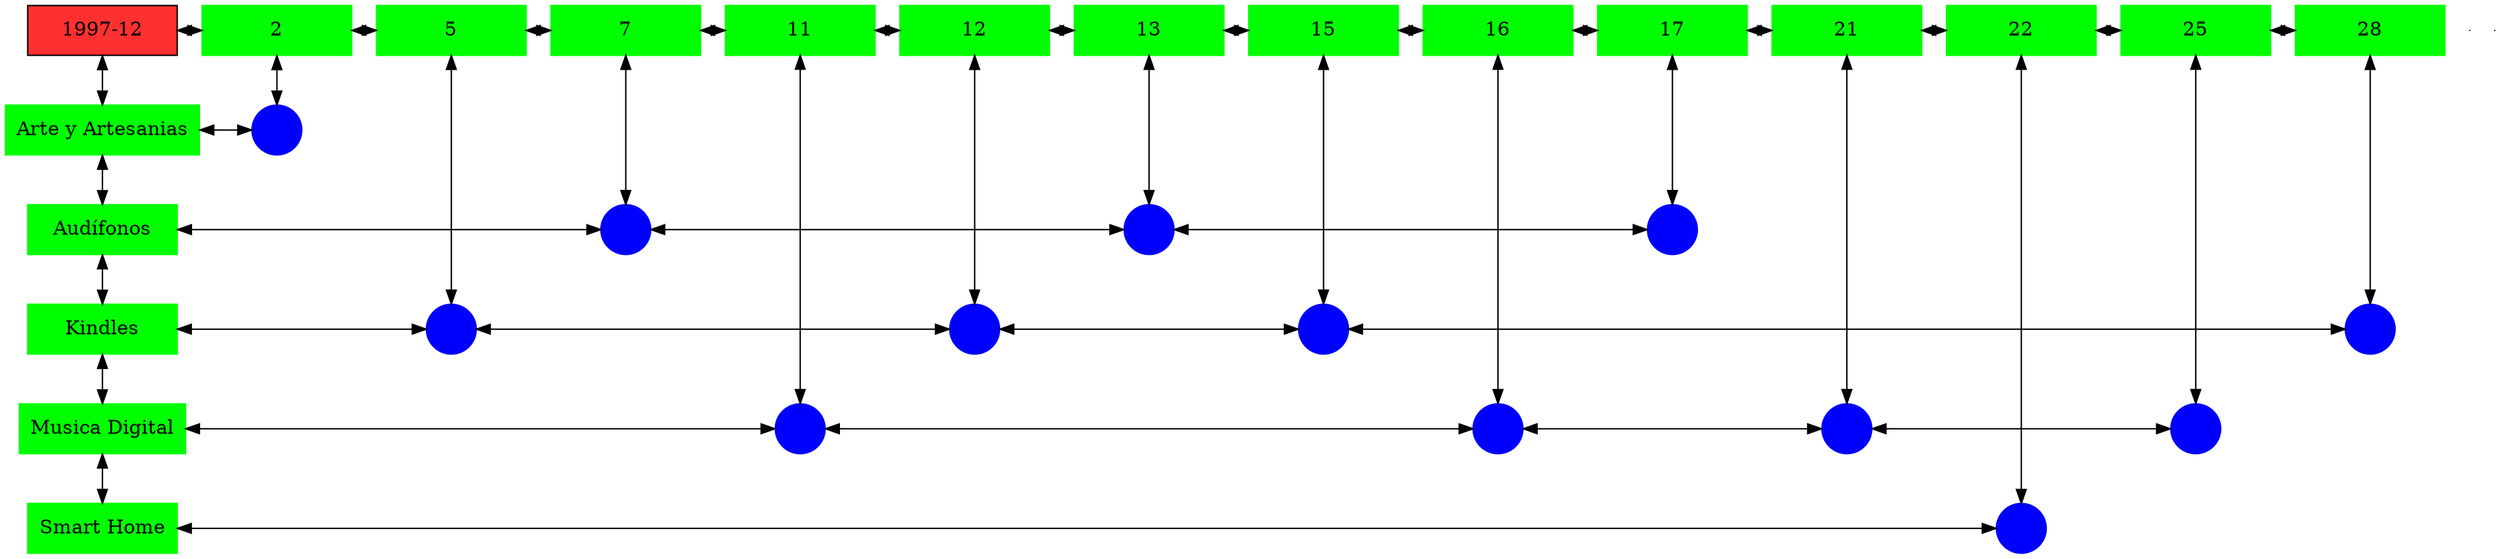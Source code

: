 digraph G{
node[shape="box"];
nodeMt[ label = "1997-12", width = 1.5, style = filled, fillcolor = firebrick1, group = 1 ];
e0[ shape = point, width = 0 ];
e1[ shape = point, width = 0 ];
node0xc0020f2be0[label="2",color=green,style =filled,width = 1.5 group=2];
nodeMt->node0xc0020f2be0[dir="both"];
{rank=same;nodeMt;node0xc0020f2be0;}
node0xc0022f6c80[label="5",color=green,style =filled,width = 1.5 group=5];
node0xc0020f2be0->node0xc0022f6c80[dir="both"];
{rank=same;node0xc0020f2be0;node0xc0022f6c80;}
node0xc0022bcaf0[label="7",color=green,style =filled,width = 1.5 group=7];
node0xc0022f6c80->node0xc0022bcaf0[dir="both"];
{rank=same;node0xc0022f6c80;node0xc0022bcaf0;}
node0xc001fdef00[label="11",color=green,style =filled,width = 1.5 group=11];
node0xc0022bcaf0->node0xc001fdef00[dir="both"];
{rank=same;node0xc0022bcaf0;node0xc001fdef00;}
node0xc0022739f0[label="12",color=green,style =filled,width = 1.5 group=12];
node0xc001fdef00->node0xc0022739f0[dir="both"];
{rank=same;node0xc001fdef00;node0xc0022739f0;}
node0xc00207ecd0[label="13",color=green,style =filled,width = 1.5 group=13];
node0xc0022739f0->node0xc00207ecd0[dir="both"];
{rank=same;node0xc0022739f0;node0xc00207ecd0;}
node0xc0021ed1d0[label="15",color=green,style =filled,width = 1.5 group=15];
node0xc00207ecd0->node0xc0021ed1d0[dir="both"];
{rank=same;node0xc00207ecd0;node0xc0021ed1d0;}
node0xc002272730[label="16",color=green,style =filled,width = 1.5 group=16];
node0xc0021ed1d0->node0xc002272730[dir="both"];
{rank=same;node0xc0021ed1d0;node0xc002272730;}
node0xc002239c20[label="17",color=green,style =filled,width = 1.5 group=17];
node0xc002272730->node0xc002239c20[dir="both"];
{rank=same;node0xc002272730;node0xc002239c20;}
node0xc001e6ed70[label="21",color=green,style =filled,width = 1.5 group=21];
node0xc002239c20->node0xc001e6ed70[dir="both"];
{rank=same;node0xc002239c20;node0xc001e6ed70;}
node0xc002238c80[label="22",color=green,style =filled,width = 1.5 group=22];
node0xc001e6ed70->node0xc002238c80[dir="both"];
{rank=same;node0xc001e6ed70;node0xc002238c80;}
node0xc002159540[label="25",color=green,style =filled,width = 1.5 group=25];
node0xc002238c80->node0xc002159540[dir="both"];
{rank=same;node0xc002238c80;node0xc002159540;}
node0xc002272870[label="28",color=green,style =filled,width = 1.5 group=28];
node0xc002159540->node0xc002272870[dir="both"];
{rank=same;node0xc002159540;node0xc002272870;}
node0xc0020f2b90[label="Arte y Artesanias",color=green,style =filled width = 1.5 group=1];
node0xc0020eb800[label="",color=blue,style =filled, width = 0.5 group=2 shape=circle];
node0xc0020f2b90->node0xc0020eb800[dir="both"];
{rank=same;node0xc0020f2b90;node0xc0020eb800;}
node0xc00207ec80[label="Audífonos",color=green,style =filled width = 1.5 group=1];
node0xc0022b1b80[label="",color=blue,style =filled, width = 0.5 group=7 shape=circle];
node0xc00207ec80->node0xc0022b1b80[dir="both"];
{rank=same;node0xc00207ec80;node0xc0022b1b80;}
node0xc00207b080[label="",color=blue,style =filled, width = 0.5 group=13 shape=circle];
node0xc0022b1b80->node0xc00207b080[dir="both"];
{rank=same;node0xc00207b080;node0xc0022b1b80;}
node0xc002246580[label="",color=blue,style =filled, width = 0.5 group=17 shape=circle];
node0xc00207b080->node0xc002246580[dir="both"];
{rank=same;node0xc002246580;node0xc00207b080;}
node0xc0021ed180[label="Kindles",color=green,style =filled width = 1.5 group=1];
node0xc0022f1300[label="",color=blue,style =filled, width = 0.5 group=5 shape=circle];
node0xc0021ed180->node0xc0022f1300[dir="both"];
{rank=same;node0xc0021ed180;node0xc0022f1300;}
node0xc002271980[label="",color=blue,style =filled, width = 0.5 group=12 shape=circle];
node0xc0022f1300->node0xc002271980[dir="both"];
{rank=same;node0xc002271980;node0xc0022f1300;}
node0xc0021eaf80[label="",color=blue,style =filled, width = 0.5 group=15 shape=circle];
node0xc002271980->node0xc0021eaf80[dir="both"];
{rank=same;node0xc0021eaf80;node0xc002271980;}
node0xc002270880[label="",color=blue,style =filled, width = 0.5 group=28 shape=circle];
node0xc0021eaf80->node0xc002270880[dir="both"];
{rank=same;node0xc002270880;node0xc0021eaf80;}
node0xc001e6ed20[label="Musica Digital",color=green,style =filled width = 1.5 group=1];
node0xc001fdcc80[label="",color=blue,style =filled, width = 0.5 group=11 shape=circle];
node0xc001e6ed20->node0xc001fdcc80[dir="both"];
{rank=same;node0xc001e6ed20;node0xc001fdcc80;}
node0xc002270780[label="",color=blue,style =filled, width = 0.5 group=16 shape=circle];
node0xc001fdcc80->node0xc002270780[dir="both"];
{rank=same;node0xc002270780;node0xc001fdcc80;}
node0xc001e5df00[label="",color=blue,style =filled, width = 0.5 group=21 shape=circle];
node0xc002270780->node0xc001e5df00[dir="both"];
{rank=same;node0xc001e5df00;node0xc002270780;}
node0xc002157680[label="",color=blue,style =filled, width = 0.5 group=25 shape=circle];
node0xc001e5df00->node0xc002157680[dir="both"];
{rank=same;node0xc002157680;node0xc001e5df00;}
node0xc002238c30[label="Smart Home",color=green,style =filled width = 1.5 group=1];
node0xc002233900[label="",color=blue,style =filled, width = 0.5 group=22 shape=circle];
node0xc002238c30->node0xc002233900[dir="both"];
{rank=same;node0xc002238c30;node0xc002233900;}
node0xc0020f2be0->node0xc0020eb800[dir="both"];
node0xc0022f6c80->node0xc0022f1300[dir="both"];
node0xc0022bcaf0->node0xc0022b1b80[dir="both"];
node0xc001fdef00->node0xc001fdcc80[dir="both"];
node0xc0022739f0->node0xc002271980[dir="both"];
node0xc00207ecd0->node0xc00207b080[dir="both"];
node0xc0021ed1d0->node0xc0021eaf80[dir="both"];
node0xc002272730->node0xc002270780[dir="both"];
node0xc002239c20->node0xc002246580[dir="both"];
node0xc001e6ed70->node0xc001e5df00[dir="both"];
node0xc002238c80->node0xc002233900[dir="both"];
node0xc002159540->node0xc002157680[dir="both"];
node0xc002272870->node0xc002270880[dir="both"];
nodeMt->node0xc0020f2b90[dir="both"];
node0xc0020f2b90->node0xc00207ec80[dir="both"];
node0xc00207ec80->node0xc0021ed180[dir="both"];
node0xc0021ed180->node0xc001e6ed20[dir="both"];
node0xc001e6ed20->node0xc002238c30[dir="both"];
}

